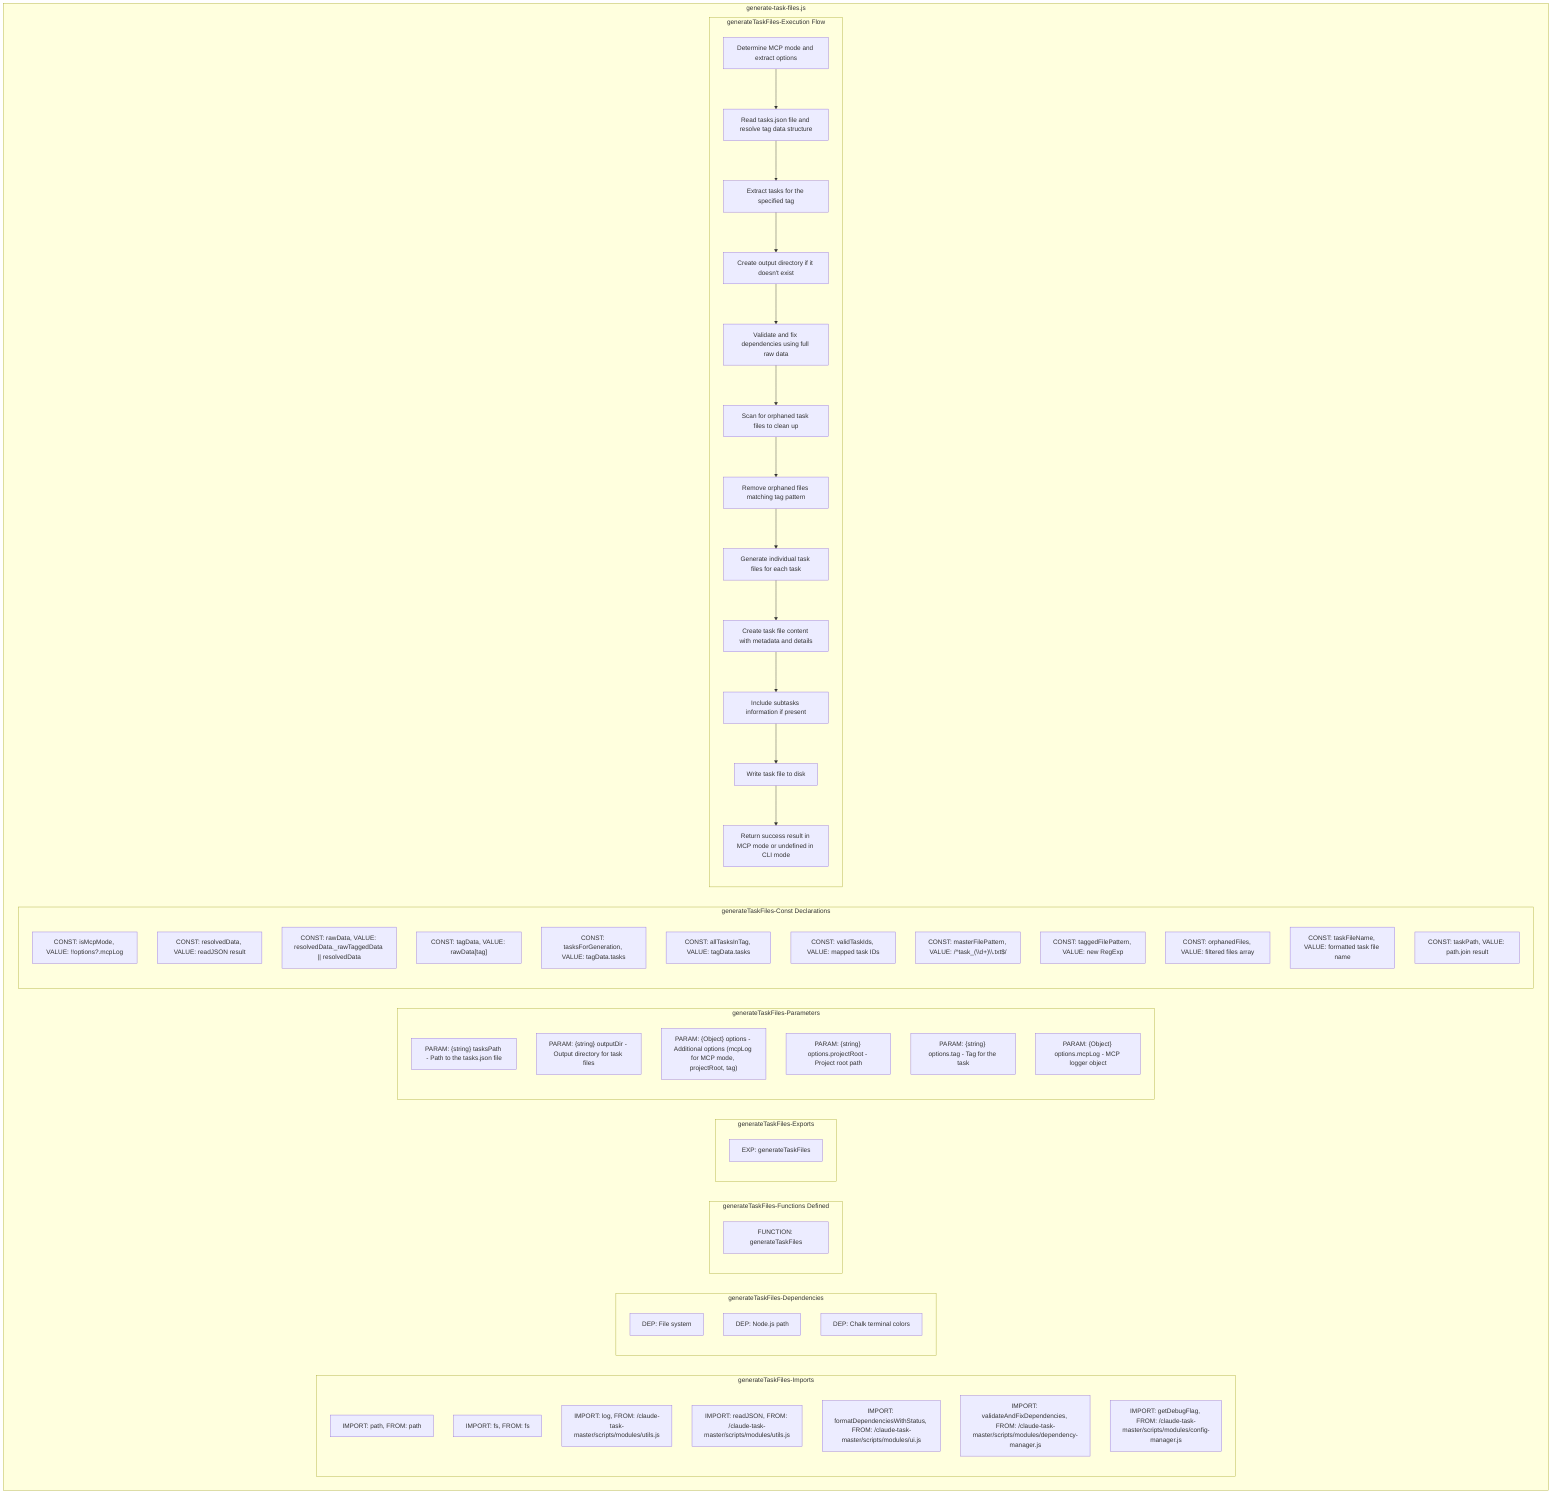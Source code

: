 flowchart TB
    subgraph generateTaskFiles-Imports["generateTaskFiles-Imports"]
        I1["IMPORT: path, FROM: path"]
        I2["IMPORT: fs, FROM: fs"]
        I4["IMPORT: log, FROM: /claude-task-master/scripts/modules/utils.js"]
        I5["IMPORT: readJSON, FROM: /claude-task-master/scripts/modules/utils.js"]
        I6["IMPORT: formatDependenciesWithStatus, FROM: /claude-task-master/scripts/modules/ui.js"]
        I7["IMPORT: validateAndFixDependencies, FROM: /claude-task-master/scripts/modules/dependency-manager.js"]
        I8["IMPORT: getDebugFlag, FROM: /claude-task-master/scripts/modules/config-manager.js"]
    end
    subgraph generateTaskFiles-Dependencies["generateTaskFiles-Dependencies"]
        D1["DEP: File system"]
        D2["DEP: Node.js path"]
        D3["DEP: Chalk terminal colors"]
    end
    subgraph generateTaskFiles-FunctionsDefined["generateTaskFiles-Functions Defined"]
        FU1["FUNCTION: generateTaskFiles"]
    end
    subgraph generateTaskFiles-Exports["generateTaskFiles-Exports"]
        E1["EXP: generateTaskFiles"]
    end
    subgraph generateTaskFiles-Parameters["generateTaskFiles-Parameters"]
        P1["PARAM: {string} tasksPath - Path to the tasks.json file"]
        P2["PARAM: {string} outputDir - Output directory for task files"]
        P3["PARAM: {Object} options - Additional options (mcpLog for MCP mode, projectRoot, tag)"]
        P4["PARAM: {string} options.projectRoot - Project root path"]
        P5["PARAM: {string} options.tag - Tag for the task"]
        P6["PARAM: {Object} options.mcpLog - MCP logger object"]
    end
    subgraph generateTaskFiles-Constants["generateTaskFiles-Const Declarations"]
        C1["CONST: isMcpMode, VALUE: !!options?.mcpLog"]
        C2["CONST: resolvedData, VALUE: readJSON result"]
        C3["CONST: rawData, VALUE: resolvedData._rawTaggedData || resolvedData"]
        C4["CONST: tagData, VALUE: rawData[tag]"]
        C5["CONST: tasksForGeneration, VALUE: tagData.tasks"]
        C6["CONST: allTasksInTag, VALUE: tagData.tasks"]
        C7["CONST: validTaskIds, VALUE: mapped task IDs"]
        C8["CONST: masterFilePattern, VALUE: /^task_(\\d+)\\.txt$/"]
        C9["CONST: taggedFilePattern, VALUE: new RegExp"]
        C10["CONST: orphanedFiles, VALUE: filtered files array"]
        C11["CONST: taskFileName, VALUE: formatted task file name"]
        C12["CONST: taskPath, VALUE: path.join result"]
    end
    subgraph generateTaskFiles-ExecutionFlow["generateTaskFiles-Execution Flow"]
        FL1["Determine MCP mode and extract options"]
        FL2["Read tasks.json file and resolve tag data structure"]
        FL3["Extract tasks for the specified tag"]
        FL4["Create output directory if it doesn't exist"]
        FL5["Validate and fix dependencies using full raw data"]
        FL6["Scan for orphaned task files to clean up"]
        FL7["Remove orphaned files matching tag pattern"]
        FL8["Generate individual task files for each task"]
        FL9["Create task file content with metadata and details"]
        FL10["Include subtasks information if present"]
        FL11["Write task file to disk"]
        FL12["Return success result in MCP mode or undefined in CLI mode"]
    end
    subgraph generateTaskFiles["generate-task-files.js"]
        generateTaskFiles-Imports
        generateTaskFiles-Dependencies
        generateTaskFiles-FunctionsDefined
        generateTaskFiles-Exports
        generateTaskFiles-Parameters
        generateTaskFiles-Constants
        generateTaskFiles-ExecutionFlow
    end
    FL1 --> FL2
    FL2 --> FL3
    FL3 --> FL4
    FL4 --> FL5
    FL5 --> FL6
    FL6 --> FL7
    FL7 --> FL8
    FL8 --> FL9
    FL9 --> FL10
    FL10 --> FL11
    FL11 --> FL12